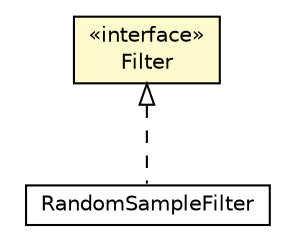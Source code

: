 #!/usr/local/bin/dot
#
# Class diagram 
# Generated by UMLGraph version 5.2 (http://www.umlgraph.org/)
#

digraph G {
	edge [fontname="Helvetica",fontsize=10,labelfontname="Helvetica",labelfontsize=10];
	node [fontname="Helvetica",fontsize=10,shape=plaintext];
	nodesep=0.25;
	ranksep=0.5;
	// com.isnotworking.recfwk.filters.RandomSampleFilter
	c245 [label=<<table title="com.isnotworking.recfwk.filters.RandomSampleFilter" border="0" cellborder="1" cellspacing="0" cellpadding="2" port="p" href="./RandomSampleFilter.html">
		<tr><td><table border="0" cellspacing="0" cellpadding="1">
<tr><td align="center" balign="center"> RandomSampleFilter </td></tr>
		</table></td></tr>
		</table>>, fontname="Helvetica", fontcolor="black", fontsize=10.0];
	// com.isnotworking.recfwk.filters.Filter
	c246 [label=<<table title="com.isnotworking.recfwk.filters.Filter" border="0" cellborder="1" cellspacing="0" cellpadding="2" port="p" bgcolor="lemonChiffon" href="./Filter.html">
		<tr><td><table border="0" cellspacing="0" cellpadding="1">
<tr><td align="center" balign="center"> &#171;interface&#187; </td></tr>
<tr><td align="center" balign="center"> Filter </td></tr>
		</table></td></tr>
		</table>>, fontname="Helvetica", fontcolor="black", fontsize=10.0];
	//com.isnotworking.recfwk.filters.RandomSampleFilter implements com.isnotworking.recfwk.filters.Filter
	c246:p -> c245:p [dir=back,arrowtail=empty,style=dashed];
}

